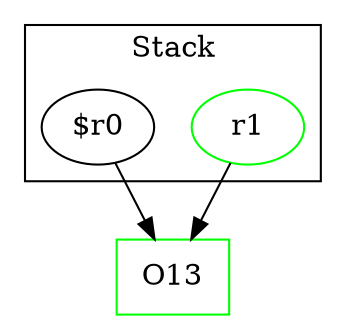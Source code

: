 digraph sample {
  rankDir="LR";
  subgraph cluster_0 {
    label="Stack"
    "r1"; "$r0"; 
  }
  "r1" -> { O13 };
  "$r0" -> { O13 };
  O13[shape=box];
  "r1"[color="green"];
  O13[color="green"];
}
